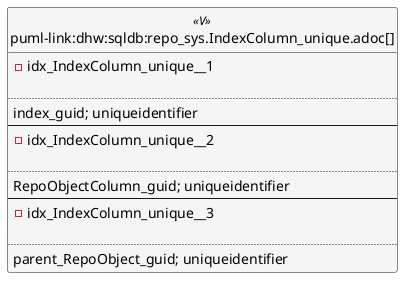 @startuml
left to right direction
'top to bottom direction
hide circle
'avoide "." issues:
set namespaceSeparator none


skinparam class {
  BackgroundColor White
  BackgroundColor<<FN>> Yellow
  BackgroundColor<<FS>> Yellow
  BackgroundColor<<FT>> LightGray
  BackgroundColor<<IF>> Yellow
  BackgroundColor<<IS>> Yellow
  BackgroundColor<<P>> Aqua
  BackgroundColor<<PC>> Aqua
  BackgroundColor<<SN>> Yellow
  BackgroundColor<<SO>> SlateBlue
  BackgroundColor<<TF>> LightGray
  BackgroundColor<<TR>> Tomato
  BackgroundColor<<U>> White
  BackgroundColor<<V>> WhiteSmoke
  BackgroundColor<<X>> Aqua
  BackgroundColor<<external>> AliceBlue
}


entity "puml-link:dhw:sqldb:repo_sys.IndexColumn_unique.adoc[]" as repo_sys.IndexColumn_unique << V >> {
- idx_IndexColumn_unique__1

..
index_guid; uniqueidentifier
--
- idx_IndexColumn_unique__2

..
RepoObjectColumn_guid; uniqueidentifier
--
- idx_IndexColumn_unique__3

..
parent_RepoObject_guid; uniqueidentifier
}


@enduml

